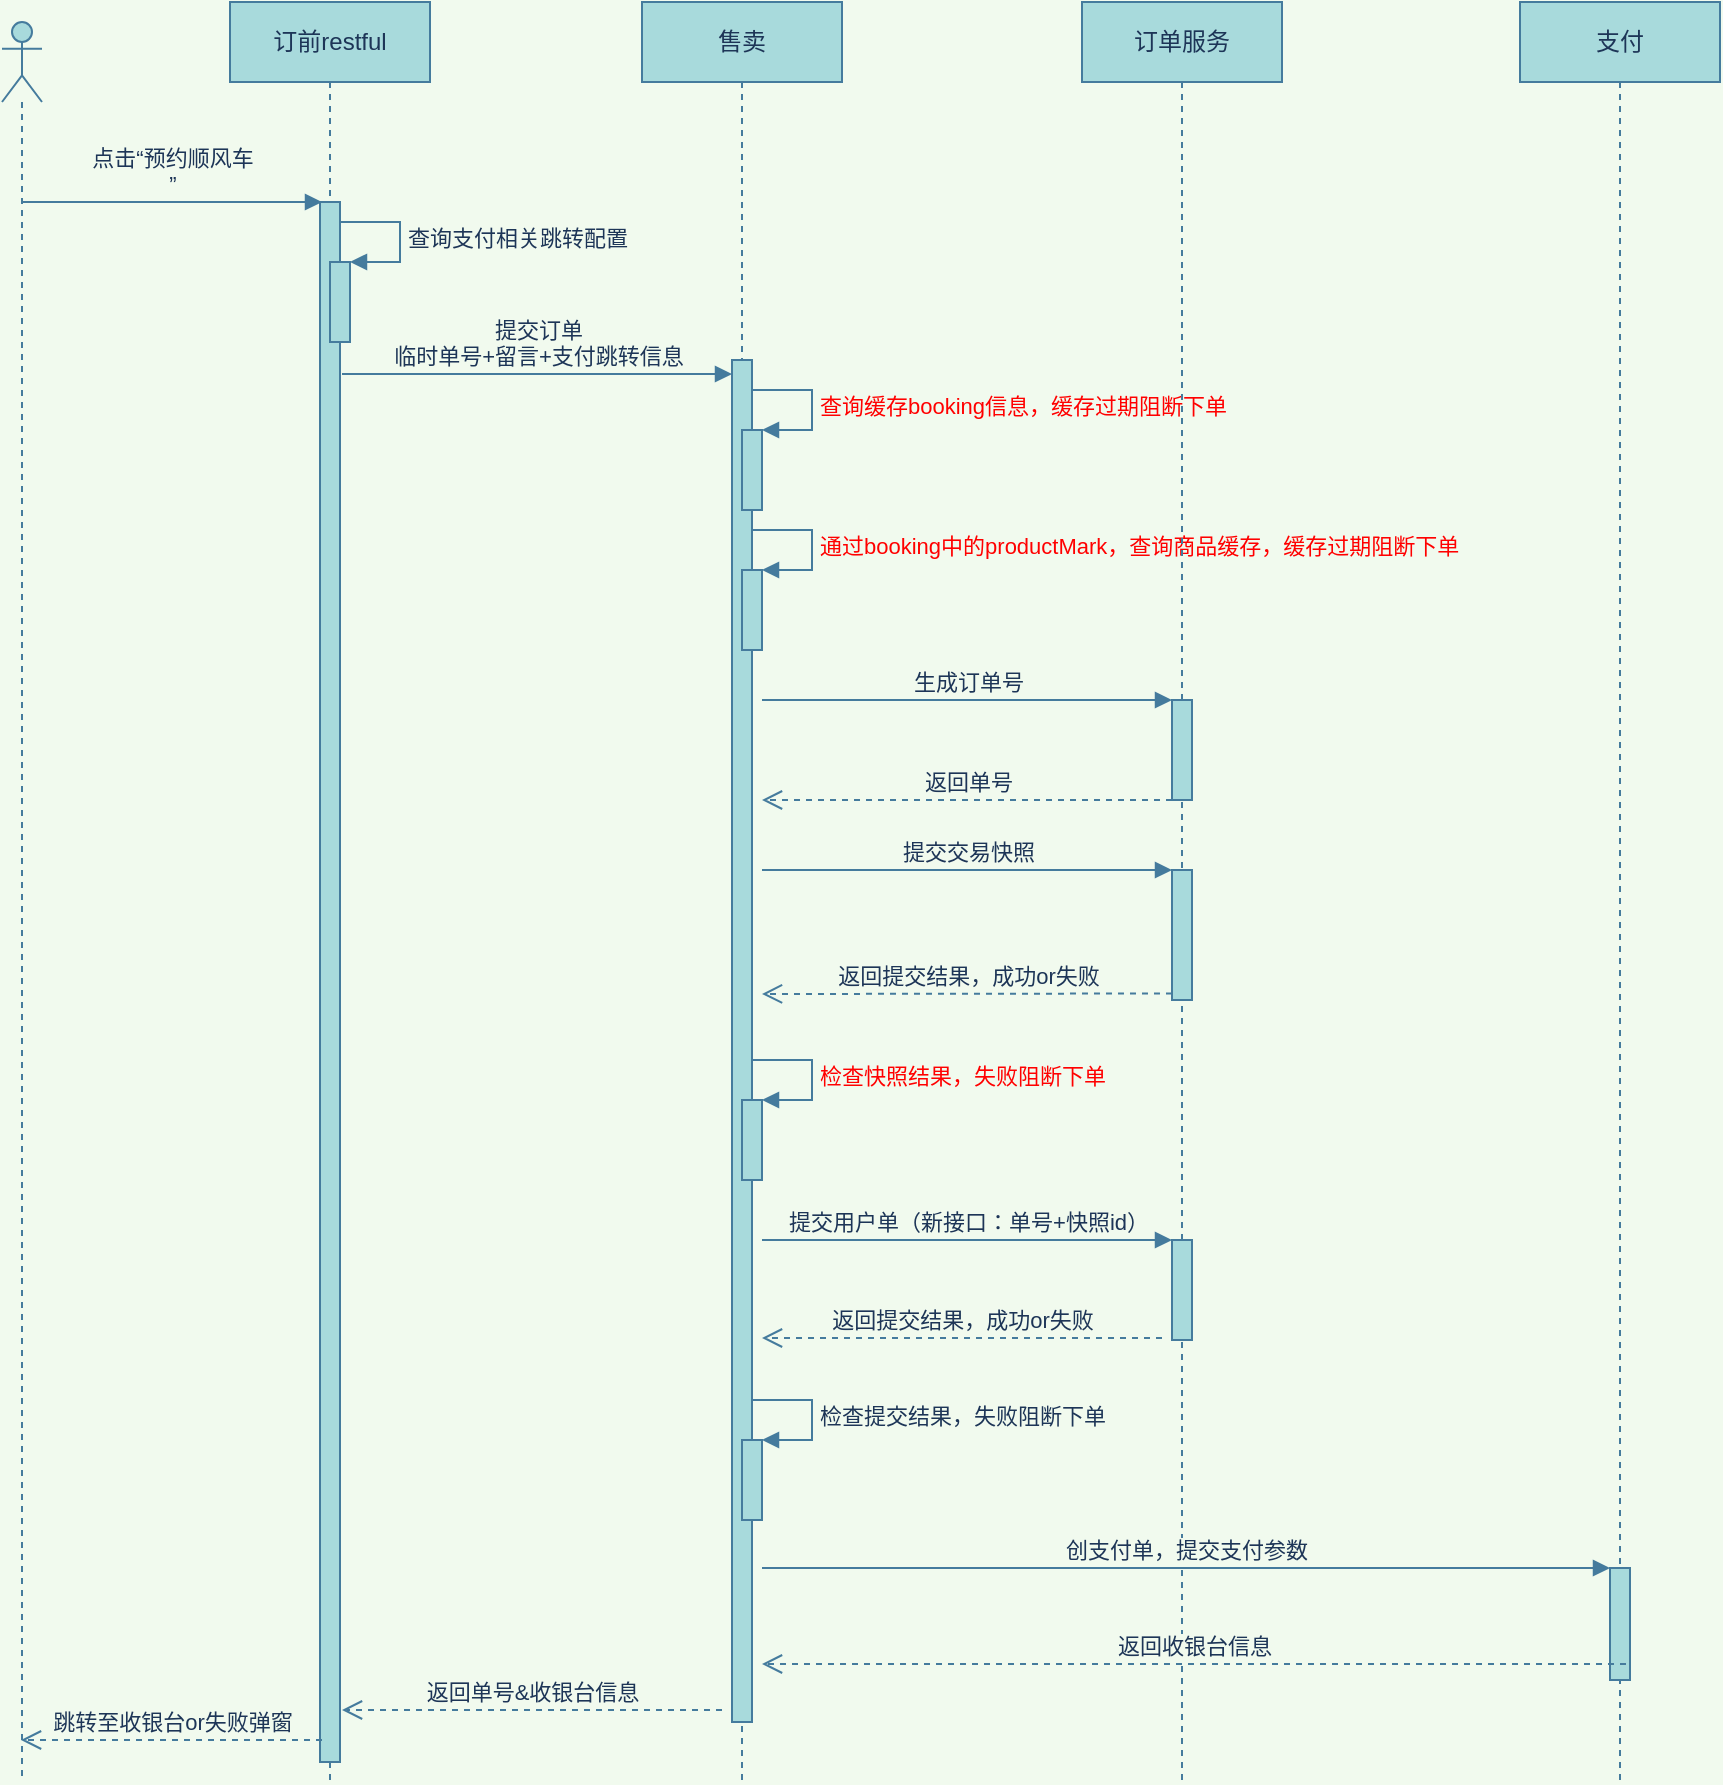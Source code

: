 <mxfile version="20.6.0" type="github">
  <diagram id="_DEBBaLEdEsoZ4SGeQ32" name="第 1 页">
    <mxGraphModel dx="977" dy="458" grid="1" gridSize="10" guides="1" tooltips="1" connect="1" arrows="1" fold="1" page="1" pageScale="1" pageWidth="827" pageHeight="1169" background="#F1FAEE" math="0" shadow="0">
      <root>
        <mxCell id="0" />
        <mxCell id="1" parent="0" />
        <mxCell id="0hYb3eVDAZXAuF7V7g39-1" value="订前restful" style="shape=umlLifeline;perimeter=lifelinePerimeter;whiteSpace=wrap;html=1;container=1;collapsible=0;recursiveResize=0;outlineConnect=0;fillColor=#A8DADC;strokeColor=#457B9D;fontColor=#1D3557;" vertex="1" parent="1">
          <mxGeometry x="174" y="70" width="100" height="890" as="geometry" />
        </mxCell>
        <mxCell id="0hYb3eVDAZXAuF7V7g39-5" value="" style="html=1;points=[];perimeter=orthogonalPerimeter;fillColor=#A8DADC;strokeColor=#457B9D;fontColor=#1D3557;" vertex="1" parent="0hYb3eVDAZXAuF7V7g39-1">
          <mxGeometry x="45" y="100" width="10" height="780" as="geometry" />
        </mxCell>
        <mxCell id="0hYb3eVDAZXAuF7V7g39-36" value="" style="html=1;points=[];perimeter=orthogonalPerimeter;strokeColor=#457B9D;fontColor=#1D3557;fillColor=#A8DADC;" vertex="1" parent="0hYb3eVDAZXAuF7V7g39-1">
          <mxGeometry x="50" y="130" width="10" height="40" as="geometry" />
        </mxCell>
        <mxCell id="0hYb3eVDAZXAuF7V7g39-37" value="查询支付相关跳转配置" style="edgeStyle=orthogonalEdgeStyle;html=1;align=left;spacingLeft=2;endArrow=block;rounded=0;entryX=1;entryY=0;labelBackgroundColor=none;strokeColor=#457B9D;fontColor=#1D3557;" edge="1" target="0hYb3eVDAZXAuF7V7g39-36" parent="0hYb3eVDAZXAuF7V7g39-1">
          <mxGeometry relative="1" as="geometry">
            <mxPoint x="55" y="110" as="sourcePoint" />
            <Array as="points">
              <mxPoint x="85" y="110" />
            </Array>
          </mxGeometry>
        </mxCell>
        <mxCell id="0hYb3eVDAZXAuF7V7g39-2" value="售卖" style="shape=umlLifeline;perimeter=lifelinePerimeter;whiteSpace=wrap;html=1;container=1;collapsible=0;recursiveResize=0;outlineConnect=0;fillColor=#A8DADC;strokeColor=#457B9D;fontColor=#1D3557;" vertex="1" parent="1">
          <mxGeometry x="380" y="70" width="100" height="890" as="geometry" />
        </mxCell>
        <mxCell id="0hYb3eVDAZXAuF7V7g39-6" value="" style="html=1;points=[];perimeter=orthogonalPerimeter;fillColor=#A8DADC;strokeColor=#457B9D;fontColor=#1D3557;" vertex="1" parent="0hYb3eVDAZXAuF7V7g39-2">
          <mxGeometry x="45" y="179" width="10" height="681" as="geometry" />
        </mxCell>
        <mxCell id="0hYb3eVDAZXAuF7V7g39-18" value="" style="html=1;points=[];perimeter=orthogonalPerimeter;fillColor=#A8DADC;strokeColor=#457B9D;fontColor=#1D3557;" vertex="1" parent="0hYb3eVDAZXAuF7V7g39-2">
          <mxGeometry x="50" y="549" width="10" height="40" as="geometry" />
        </mxCell>
        <mxCell id="0hYb3eVDAZXAuF7V7g39-19" value="&lt;font color=&quot;#ff0000&quot;&gt;检查快照结果，失败阻断下单&lt;/font&gt;" style="edgeStyle=orthogonalEdgeStyle;html=1;align=left;spacingLeft=2;endArrow=block;rounded=0;entryX=1;entryY=0;labelBackgroundColor=#F1FAEE;strokeColor=#457B9D;fontColor=#1D3557;" edge="1" target="0hYb3eVDAZXAuF7V7g39-18" parent="0hYb3eVDAZXAuF7V7g39-2">
          <mxGeometry relative="1" as="geometry">
            <mxPoint x="55" y="529" as="sourcePoint" />
            <Array as="points">
              <mxPoint x="85" y="529" />
            </Array>
          </mxGeometry>
        </mxCell>
        <mxCell id="0hYb3eVDAZXAuF7V7g39-24" value="" style="html=1;points=[];perimeter=orthogonalPerimeter;strokeColor=#457B9D;fontColor=#1D3557;fillColor=#A8DADC;" vertex="1" parent="0hYb3eVDAZXAuF7V7g39-2">
          <mxGeometry x="50" y="719" width="10" height="40" as="geometry" />
        </mxCell>
        <mxCell id="0hYb3eVDAZXAuF7V7g39-25" value="检查提交结果，失败阻断下单" style="edgeStyle=orthogonalEdgeStyle;html=1;align=left;spacingLeft=2;endArrow=block;rounded=0;entryX=1;entryY=0;strokeColor=#457B9D;fontColor=#1D3557;labelBackgroundColor=#F1FAEE;" edge="1" target="0hYb3eVDAZXAuF7V7g39-24" parent="0hYb3eVDAZXAuF7V7g39-2">
          <mxGeometry relative="1" as="geometry">
            <mxPoint x="55" y="699" as="sourcePoint" />
            <Array as="points">
              <mxPoint x="85" y="699" />
            </Array>
          </mxGeometry>
        </mxCell>
        <mxCell id="0hYb3eVDAZXAuF7V7g39-26" value="" style="html=1;points=[];perimeter=orthogonalPerimeter;strokeColor=#457B9D;fontColor=#1D3557;fillColor=#A8DADC;" vertex="1" parent="0hYb3eVDAZXAuF7V7g39-2">
          <mxGeometry x="50" y="214" width="10" height="40" as="geometry" />
        </mxCell>
        <mxCell id="0hYb3eVDAZXAuF7V7g39-27" value="&lt;font color=&quot;#ff0000&quot;&gt;查询缓存booking信息，缓存过期阻断下单&lt;/font&gt;" style="edgeStyle=orthogonalEdgeStyle;html=1;align=left;spacingLeft=2;endArrow=block;rounded=0;entryX=1;entryY=0;strokeColor=#457B9D;fontColor=#1D3557;labelBackgroundColor=#F1FAEE;" edge="1" target="0hYb3eVDAZXAuF7V7g39-26" parent="0hYb3eVDAZXAuF7V7g39-2">
          <mxGeometry relative="1" as="geometry">
            <mxPoint x="55" y="194" as="sourcePoint" />
            <Array as="points">
              <mxPoint x="85" y="194" />
            </Array>
          </mxGeometry>
        </mxCell>
        <mxCell id="0hYb3eVDAZXAuF7V7g39-38" value="" style="html=1;points=[];perimeter=orthogonalPerimeter;strokeColor=#457B9D;fontColor=#1D3557;fillColor=#A8DADC;" vertex="1" parent="0hYb3eVDAZXAuF7V7g39-2">
          <mxGeometry x="50" y="284" width="10" height="40" as="geometry" />
        </mxCell>
        <mxCell id="0hYb3eVDAZXAuF7V7g39-39" value="&lt;font color=&quot;#ff0000&quot;&gt;通过booking中的productMark，查询商品缓存，缓存过期阻断下单&lt;/font&gt;" style="edgeStyle=orthogonalEdgeStyle;html=1;align=left;spacingLeft=2;endArrow=block;rounded=0;entryX=1;entryY=0;strokeColor=#457B9D;fontColor=#1D3557;fillColor=#A8DADC;labelBackgroundColor=#F1FAEE;" edge="1" target="0hYb3eVDAZXAuF7V7g39-38" parent="0hYb3eVDAZXAuF7V7g39-2">
          <mxGeometry relative="1" as="geometry">
            <mxPoint x="55" y="264" as="sourcePoint" />
            <Array as="points">
              <mxPoint x="85" y="264" />
            </Array>
          </mxGeometry>
        </mxCell>
        <mxCell id="0hYb3eVDAZXAuF7V7g39-3" value="订单服务" style="shape=umlLifeline;perimeter=lifelinePerimeter;whiteSpace=wrap;html=1;container=1;collapsible=0;recursiveResize=0;outlineConnect=0;fillColor=#A8DADC;strokeColor=#457B9D;fontColor=#1D3557;" vertex="1" parent="1">
          <mxGeometry x="600" y="70" width="100" height="890" as="geometry" />
        </mxCell>
        <mxCell id="0hYb3eVDAZXAuF7V7g39-9" value="" style="html=1;points=[];perimeter=orthogonalPerimeter;fillColor=#A8DADC;strokeColor=#457B9D;fontColor=#1D3557;" vertex="1" parent="0hYb3eVDAZXAuF7V7g39-3">
          <mxGeometry x="45" y="349" width="10" height="50" as="geometry" />
        </mxCell>
        <mxCell id="0hYb3eVDAZXAuF7V7g39-11" value="返回单号" style="html=1;verticalAlign=bottom;endArrow=open;dashed=1;endSize=8;exitX=0;exitY=0.95;rounded=0;labelBackgroundColor=#F1FAEE;strokeColor=#457B9D;fontColor=#1D3557;" edge="1" parent="0hYb3eVDAZXAuF7V7g39-3">
          <mxGeometry relative="1" as="geometry">
            <mxPoint x="-160" y="399" as="targetPoint" />
            <mxPoint x="45" y="399" as="sourcePoint" />
          </mxGeometry>
        </mxCell>
        <mxCell id="0hYb3eVDAZXAuF7V7g39-15" value="" style="html=1;points=[];perimeter=orthogonalPerimeter;fillColor=#A8DADC;strokeColor=#457B9D;fontColor=#1D3557;" vertex="1" parent="0hYb3eVDAZXAuF7V7g39-3">
          <mxGeometry x="45" y="434" width="10" height="65" as="geometry" />
        </mxCell>
        <mxCell id="0hYb3eVDAZXAuF7V7g39-20" value="" style="html=1;points=[];perimeter=orthogonalPerimeter;fontColor=#1D3557;strokeColor=#457B9D;fillColor=#A8DADC;" vertex="1" parent="0hYb3eVDAZXAuF7V7g39-3">
          <mxGeometry x="45" y="619" width="10" height="50" as="geometry" />
        </mxCell>
        <mxCell id="0hYb3eVDAZXAuF7V7g39-4" value="支付" style="shape=umlLifeline;perimeter=lifelinePerimeter;whiteSpace=wrap;html=1;container=1;collapsible=0;recursiveResize=0;outlineConnect=0;fillColor=#A8DADC;strokeColor=#457B9D;fontColor=#1D3557;" vertex="1" parent="1">
          <mxGeometry x="819" y="70" width="100" height="890" as="geometry" />
        </mxCell>
        <mxCell id="0hYb3eVDAZXAuF7V7g39-28" value="" style="html=1;points=[];perimeter=orthogonalPerimeter;strokeColor=#457B9D;fontColor=#1D3557;fillColor=#A8DADC;" vertex="1" parent="0hYb3eVDAZXAuF7V7g39-4">
          <mxGeometry x="45" y="783" width="10" height="56" as="geometry" />
        </mxCell>
        <mxCell id="0hYb3eVDAZXAuF7V7g39-7" value="提交订单&lt;br&gt;临时单号+留言+支付跳转信息" style="html=1;verticalAlign=bottom;endArrow=block;entryX=0;entryY=0;rounded=0;labelBackgroundColor=#F1FAEE;strokeColor=#457B9D;fontColor=#1D3557;" edge="1" parent="1">
          <mxGeometry relative="1" as="geometry">
            <mxPoint x="230" y="256" as="sourcePoint" />
            <mxPoint x="425" y="256.0" as="targetPoint" />
          </mxGeometry>
        </mxCell>
        <mxCell id="0hYb3eVDAZXAuF7V7g39-10" value="生成订单号" style="html=1;verticalAlign=bottom;endArrow=block;entryX=0;entryY=0;rounded=0;labelBackgroundColor=#F1FAEE;strokeColor=#457B9D;fontColor=#1D3557;" edge="1" target="0hYb3eVDAZXAuF7V7g39-9" parent="1">
          <mxGeometry relative="1" as="geometry">
            <mxPoint x="440" y="419" as="sourcePoint" />
          </mxGeometry>
        </mxCell>
        <mxCell id="0hYb3eVDAZXAuF7V7g39-16" value="提交交易快照" style="html=1;verticalAlign=bottom;endArrow=block;entryX=0;entryY=0;rounded=0;labelBackgroundColor=#F1FAEE;strokeColor=#457B9D;fontColor=#1D3557;" edge="1" target="0hYb3eVDAZXAuF7V7g39-15" parent="1">
          <mxGeometry relative="1" as="geometry">
            <mxPoint x="440" y="504" as="sourcePoint" />
          </mxGeometry>
        </mxCell>
        <mxCell id="0hYb3eVDAZXAuF7V7g39-17" value="返回提交结果，成功or失败" style="html=1;verticalAlign=bottom;endArrow=open;dashed=1;endSize=8;exitX=0;exitY=0.95;rounded=0;labelBackgroundColor=#F1FAEE;strokeColor=#457B9D;fontColor=#1D3557;" edge="1" source="0hYb3eVDAZXAuF7V7g39-15" parent="1">
          <mxGeometry relative="1" as="geometry">
            <mxPoint x="440" y="566" as="targetPoint" />
          </mxGeometry>
        </mxCell>
        <mxCell id="0hYb3eVDAZXAuF7V7g39-21" value="提交用户单（新接口：单号+快照id）" style="html=1;verticalAlign=bottom;endArrow=block;entryX=0;entryY=0;rounded=0;fontColor=#1D3557;strokeColor=#457B9D;labelBackgroundColor=#F1FAEE;" edge="1" target="0hYb3eVDAZXAuF7V7g39-20" parent="1">
          <mxGeometry relative="1" as="geometry">
            <mxPoint x="440" y="689" as="sourcePoint" />
          </mxGeometry>
        </mxCell>
        <mxCell id="0hYb3eVDAZXAuF7V7g39-23" value="返回提交结果，成功or失败" style="html=1;verticalAlign=bottom;endArrow=open;dashed=1;endSize=8;rounded=0;strokeColor=#457B9D;fontColor=#1D3557;labelBackgroundColor=#F1FAEE;" edge="1" parent="1">
          <mxGeometry relative="1" as="geometry">
            <mxPoint x="640" y="738" as="sourcePoint" />
            <mxPoint x="440" y="738" as="targetPoint" />
          </mxGeometry>
        </mxCell>
        <mxCell id="0hYb3eVDAZXAuF7V7g39-29" value="创支付单，提交支付参数" style="html=1;verticalAlign=bottom;endArrow=block;entryX=0;entryY=0;rounded=0;strokeColor=#457B9D;fontColor=#1D3557;labelBackgroundColor=#F1FAEE;" edge="1" parent="1">
          <mxGeometry relative="1" as="geometry">
            <mxPoint x="440" y="853" as="sourcePoint" />
            <mxPoint x="864" y="853" as="targetPoint" />
          </mxGeometry>
        </mxCell>
        <mxCell id="0hYb3eVDAZXAuF7V7g39-30" value="返回收银台信息" style="html=1;verticalAlign=bottom;endArrow=open;dashed=1;endSize=8;exitX=0;exitY=0.95;rounded=0;strokeColor=#457B9D;fontColor=#1D3557;labelBackgroundColor=#F1FAEE;" edge="1" parent="1">
          <mxGeometry relative="1" as="geometry">
            <mxPoint x="440" y="901" as="targetPoint" />
            <mxPoint x="872" y="901" as="sourcePoint" />
          </mxGeometry>
        </mxCell>
        <mxCell id="0hYb3eVDAZXAuF7V7g39-31" value="" style="shape=umlLifeline;participant=umlActor;perimeter=lifelinePerimeter;whiteSpace=wrap;html=1;container=1;collapsible=0;recursiveResize=0;verticalAlign=top;spacingTop=36;outlineConnect=0;strokeColor=#457B9D;fontColor=#1D3557;fillColor=#A8DADC;" vertex="1" parent="1">
          <mxGeometry x="60" y="80" width="20" height="880" as="geometry" />
        </mxCell>
        <mxCell id="0hYb3eVDAZXAuF7V7g39-32" value="点击“预约顺风车&lt;br&gt;”" style="html=1;verticalAlign=bottom;endArrow=block;rounded=0;strokeColor=#457B9D;fontColor=#1D3557;labelBackgroundColor=none;" edge="1" parent="0hYb3eVDAZXAuF7V7g39-31">
          <mxGeometry width="80" relative="1" as="geometry">
            <mxPoint x="10" y="90" as="sourcePoint" />
            <mxPoint x="160" y="90" as="targetPoint" />
          </mxGeometry>
        </mxCell>
        <mxCell id="0hYb3eVDAZXAuF7V7g39-33" value="返回单号&amp;amp;收银台信息" style="html=1;verticalAlign=bottom;endArrow=open;dashed=1;endSize=8;rounded=0;strokeColor=#457B9D;fontColor=#1D3557;labelBackgroundColor=#F1FAEE;" edge="1" parent="1">
          <mxGeometry relative="1" as="geometry">
            <mxPoint x="420" y="924" as="sourcePoint" />
            <mxPoint x="230" y="924" as="targetPoint" />
          </mxGeometry>
        </mxCell>
        <mxCell id="0hYb3eVDAZXAuF7V7g39-34" value="跳转至收银台or失败弹窗" style="html=1;verticalAlign=bottom;endArrow=open;dashed=1;endSize=8;rounded=0;strokeColor=#457B9D;fontColor=#1D3557;labelBackgroundColor=#F1FAEE;" edge="1" parent="1">
          <mxGeometry relative="1" as="geometry">
            <mxPoint x="220" y="939" as="sourcePoint" />
            <mxPoint x="69.5" y="939" as="targetPoint" />
          </mxGeometry>
        </mxCell>
      </root>
    </mxGraphModel>
  </diagram>
</mxfile>
